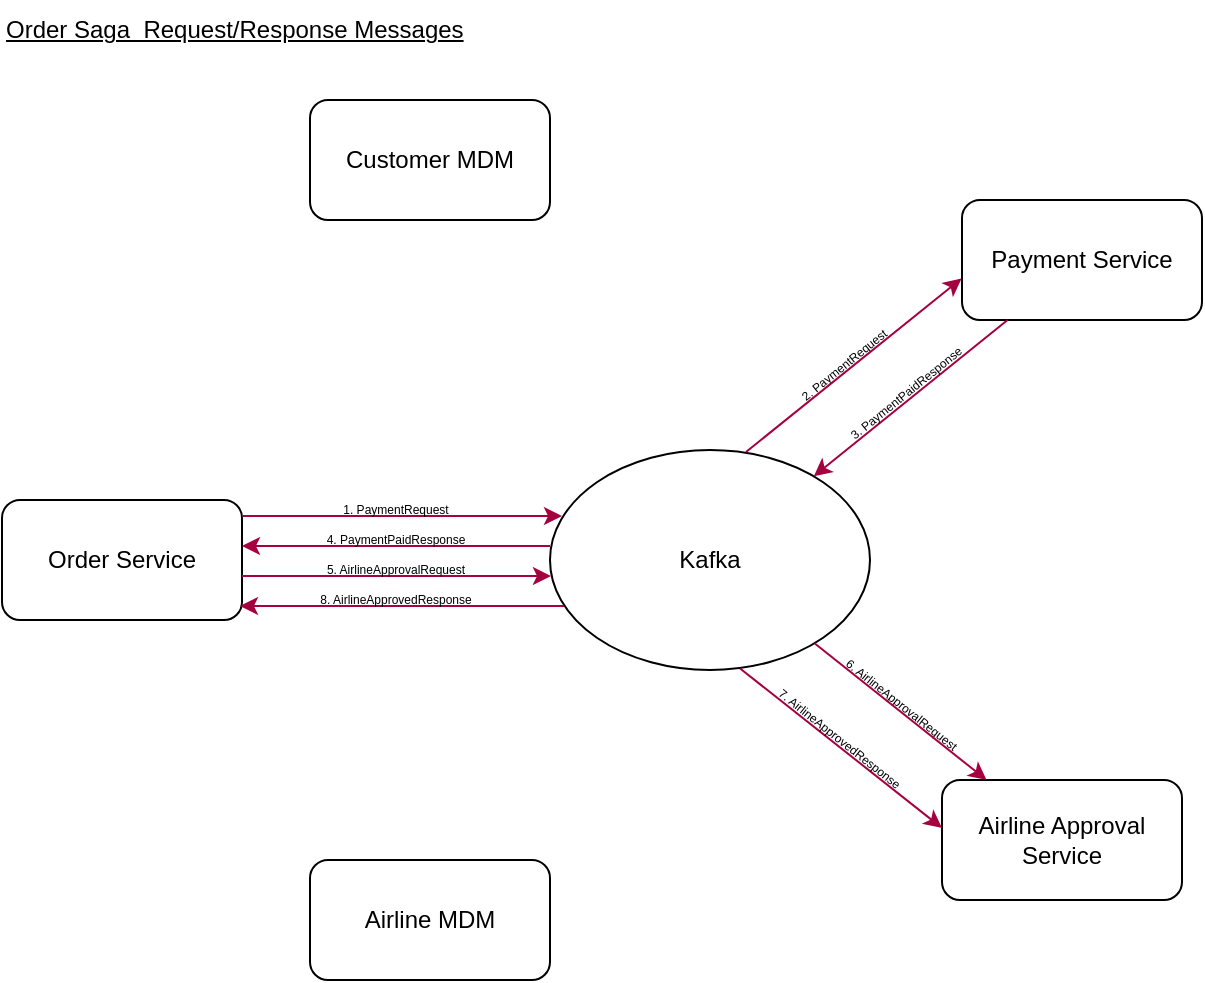 <mxfile version="21.3.2" type="device">
  <diagram name="Page-1" id="O2ltFx7MD1BKSwTohkvc">
    <mxGraphModel dx="2072" dy="1106" grid="1" gridSize="10" guides="1" tooltips="1" connect="1" arrows="1" fold="1" page="1" pageScale="1" pageWidth="827" pageHeight="1169" math="0" shadow="0">
      <root>
        <mxCell id="0" />
        <mxCell id="1" parent="0" />
        <mxCell id="6VsXwScRPvSoh_kbBZkx-1" value="Order Service" style="rounded=1;whiteSpace=wrap;html=1;" parent="1" vertex="1">
          <mxGeometry x="60" y="280" width="120" height="60" as="geometry" />
        </mxCell>
        <mxCell id="6VsXwScRPvSoh_kbBZkx-2" value="Airline Approval Service" style="rounded=1;whiteSpace=wrap;html=1;" parent="1" vertex="1">
          <mxGeometry x="530" y="420" width="120" height="60" as="geometry" />
        </mxCell>
        <mxCell id="6VsXwScRPvSoh_kbBZkx-3" value="Payment Service" style="rounded=1;whiteSpace=wrap;html=1;" parent="1" vertex="1">
          <mxGeometry x="540" y="130" width="120" height="60" as="geometry" />
        </mxCell>
        <mxCell id="6VsXwScRPvSoh_kbBZkx-4" value="Customer MDM" style="rounded=1;whiteSpace=wrap;html=1;" parent="1" vertex="1">
          <mxGeometry x="214" y="80" width="120" height="60" as="geometry" />
        </mxCell>
        <mxCell id="6VsXwScRPvSoh_kbBZkx-5" value="Airline MDM" style="rounded=1;whiteSpace=wrap;html=1;" parent="1" vertex="1">
          <mxGeometry x="214" y="460" width="120" height="60" as="geometry" />
        </mxCell>
        <mxCell id="6VsXwScRPvSoh_kbBZkx-10" value="Kafka" style="ellipse;whiteSpace=wrap;html=1;" parent="1" vertex="1">
          <mxGeometry x="334" y="255" width="160" height="110" as="geometry" />
        </mxCell>
        <mxCell id="JqxK7kBunHo9sSliP41E-4" value="" style="endArrow=classic;html=1;rounded=0;exitX=1.003;exitY=0.133;exitDx=0;exitDy=0;fillColor=#d80073;strokeColor=#A50040;exitPerimeter=0;" parent="1" source="6VsXwScRPvSoh_kbBZkx-1" edge="1">
          <mxGeometry width="50" height="50" relative="1" as="geometry">
            <mxPoint x="210.5" y="288" as="sourcePoint" />
            <mxPoint x="340" y="288" as="targetPoint" />
          </mxGeometry>
        </mxCell>
        <mxCell id="JqxK7kBunHo9sSliP41E-10" value="&lt;font style=&quot;font-size: 6px;&quot;&gt;1. PaymentRequest&lt;br&gt;&lt;/font&gt;" style="text;strokeColor=none;align=center;fillColor=none;html=1;verticalAlign=middle;whiteSpace=wrap;rounded=0;" parent="1" vertex="1">
          <mxGeometry x="204" y="273" width="106" height="20" as="geometry" />
        </mxCell>
        <mxCell id="SmDT0oh4bdPEuCV25t0c-1" value="" style="endArrow=classic;html=1;rounded=0;exitX=1.003;exitY=0.133;exitDx=0;exitDy=0;fillColor=#d80073;strokeColor=#A50040;exitPerimeter=0;" parent="1" edge="1">
          <mxGeometry width="50" height="50" relative="1" as="geometry">
            <mxPoint x="334" y="303" as="sourcePoint" />
            <mxPoint x="180" y="303" as="targetPoint" />
          </mxGeometry>
        </mxCell>
        <mxCell id="SmDT0oh4bdPEuCV25t0c-2" value="&lt;font style=&quot;font-size: 6px;&quot;&gt;4. PaymentPaidResponse&lt;br&gt;&lt;/font&gt;" style="text;strokeColor=none;align=center;fillColor=none;html=1;verticalAlign=middle;whiteSpace=wrap;rounded=0;" parent="1" vertex="1">
          <mxGeometry x="204" y="288" width="106" height="20" as="geometry" />
        </mxCell>
        <mxCell id="SmDT0oh4bdPEuCV25t0c-3" value="" style="endArrow=classic;html=1;rounded=0;exitX=1.003;exitY=0.133;exitDx=0;exitDy=0;fillColor=#d80073;strokeColor=#A50040;exitPerimeter=0;entryX=0.003;entryY=0.573;entryDx=0;entryDy=0;entryPerimeter=0;" parent="1" target="6VsXwScRPvSoh_kbBZkx-10" edge="1">
          <mxGeometry width="50" height="50" relative="1" as="geometry">
            <mxPoint x="180" y="318" as="sourcePoint" />
            <mxPoint x="340" y="318" as="targetPoint" />
          </mxGeometry>
        </mxCell>
        <mxCell id="SmDT0oh4bdPEuCV25t0c-4" value="&lt;font style=&quot;font-size: 6px;&quot;&gt;5. AirlineApprovalRequest&lt;br&gt;&lt;/font&gt;" style="text;strokeColor=none;align=center;fillColor=none;html=1;verticalAlign=middle;whiteSpace=wrap;rounded=0;" parent="1" vertex="1">
          <mxGeometry x="204" y="303" width="106" height="20" as="geometry" />
        </mxCell>
        <mxCell id="SmDT0oh4bdPEuCV25t0c-5" value="" style="endArrow=classic;html=1;rounded=0;exitX=1.003;exitY=0.133;exitDx=0;exitDy=0;fillColor=#d80073;strokeColor=#A50040;exitPerimeter=0;" parent="1" edge="1">
          <mxGeometry width="50" height="50" relative="1" as="geometry">
            <mxPoint x="341" y="333" as="sourcePoint" />
            <mxPoint x="179" y="333" as="targetPoint" />
          </mxGeometry>
        </mxCell>
        <mxCell id="SmDT0oh4bdPEuCV25t0c-6" value="&lt;font style=&quot;font-size: 6px;&quot;&gt;8. AirlineApprovedResponse&lt;br&gt;&lt;/font&gt;" style="text;strokeColor=none;align=center;fillColor=none;html=1;verticalAlign=middle;whiteSpace=wrap;rounded=0;" parent="1" vertex="1">
          <mxGeometry x="204" y="318" width="106" height="20" as="geometry" />
        </mxCell>
        <mxCell id="SmDT0oh4bdPEuCV25t0c-7" value="" style="endArrow=classic;html=1;rounded=0;fillColor=#d80073;strokeColor=#A50040;" parent="1" source="6VsXwScRPvSoh_kbBZkx-3" target="6VsXwScRPvSoh_kbBZkx-10" edge="1">
          <mxGeometry width="50" height="50" relative="1" as="geometry">
            <mxPoint x="520" y="245" as="sourcePoint" />
            <mxPoint x="360" y="245" as="targetPoint" />
          </mxGeometry>
        </mxCell>
        <mxCell id="SmDT0oh4bdPEuCV25t0c-8" value="&lt;font style=&quot;font-size: 6px;&quot;&gt;2. PaymentRequest&lt;br&gt;&lt;/font&gt;" style="text;strokeColor=none;align=center;fillColor=none;html=1;verticalAlign=middle;whiteSpace=wrap;rounded=0;rotation=-38.9;" parent="1" vertex="1">
          <mxGeometry x="427" y="201" width="106" height="20" as="geometry" />
        </mxCell>
        <mxCell id="SmDT0oh4bdPEuCV25t0c-9" value="" style="endArrow=classic;html=1;rounded=0;fillColor=#d80073;strokeColor=#A50040;entryX=-0.002;entryY=0.655;entryDx=0;entryDy=0;entryPerimeter=0;" parent="1" target="6VsXwScRPvSoh_kbBZkx-3" edge="1">
          <mxGeometry width="50" height="50" relative="1" as="geometry">
            <mxPoint x="432" y="256" as="sourcePoint" />
            <mxPoint x="529" y="178" as="targetPoint" />
          </mxGeometry>
        </mxCell>
        <mxCell id="SmDT0oh4bdPEuCV25t0c-10" value="&lt;font style=&quot;font-size: 6px;&quot;&gt;3. PaymentPaidResponse&lt;br&gt;&lt;/font&gt;" style="text;strokeColor=none;align=center;fillColor=none;html=1;verticalAlign=middle;whiteSpace=wrap;rounded=0;rotation=-38.9;" parent="1" vertex="1">
          <mxGeometry x="458" y="215" width="106" height="20" as="geometry" />
        </mxCell>
        <mxCell id="SmDT0oh4bdPEuCV25t0c-11" value="&lt;font style=&quot;font-size: 6px;&quot;&gt;6. AirlineApprovalRequest&lt;br&gt;&lt;/font&gt;" style="text;strokeColor=none;align=center;fillColor=none;html=1;verticalAlign=middle;whiteSpace=wrap;rounded=0;rotation=38.5;" parent="1" vertex="1">
          <mxGeometry x="458" y="371" width="106" height="20" as="geometry" />
        </mxCell>
        <mxCell id="SmDT0oh4bdPEuCV25t0c-12" value="" style="endArrow=classic;html=1;rounded=0;fillColor=#d80073;strokeColor=#A50040;" parent="1" source="6VsXwScRPvSoh_kbBZkx-10" target="6VsXwScRPvSoh_kbBZkx-2" edge="1">
          <mxGeometry width="50" height="50" relative="1" as="geometry">
            <mxPoint x="565" y="371.5" as="sourcePoint" />
            <mxPoint x="673" y="284.5" as="targetPoint" />
          </mxGeometry>
        </mxCell>
        <mxCell id="SmDT0oh4bdPEuCV25t0c-13" value="" style="endArrow=classic;html=1;rounded=0;fillColor=#d80073;strokeColor=#A50040;exitX=0.594;exitY=0.993;exitDx=0;exitDy=0;exitPerimeter=0;" parent="1" source="6VsXwScRPvSoh_kbBZkx-10" edge="1">
          <mxGeometry width="50" height="50" relative="1" as="geometry">
            <mxPoint x="444" y="376" as="sourcePoint" />
            <mxPoint x="530" y="444" as="targetPoint" />
          </mxGeometry>
        </mxCell>
        <mxCell id="SmDT0oh4bdPEuCV25t0c-14" value="&lt;font style=&quot;font-size: 6px;&quot;&gt;7. AirlineApprovedResponse&lt;br&gt;&lt;/font&gt;" style="text;strokeColor=none;align=center;fillColor=none;html=1;verticalAlign=middle;whiteSpace=wrap;rounded=0;rotation=38.5;" parent="1" vertex="1">
          <mxGeometry x="427" y="388" width="106" height="20" as="geometry" />
        </mxCell>
        <mxCell id="hdrF3N8q4cxZ85Nu2Xs1-2" value="&lt;u&gt;Order Saga&amp;nbsp; Request/Response Messages&lt;/u&gt;" style="text;html=1;strokeColor=none;fillColor=none;align=left;verticalAlign=middle;whiteSpace=wrap;rounded=0;" vertex="1" parent="1">
          <mxGeometry x="60" y="30" width="240" height="30" as="geometry" />
        </mxCell>
      </root>
    </mxGraphModel>
  </diagram>
</mxfile>
